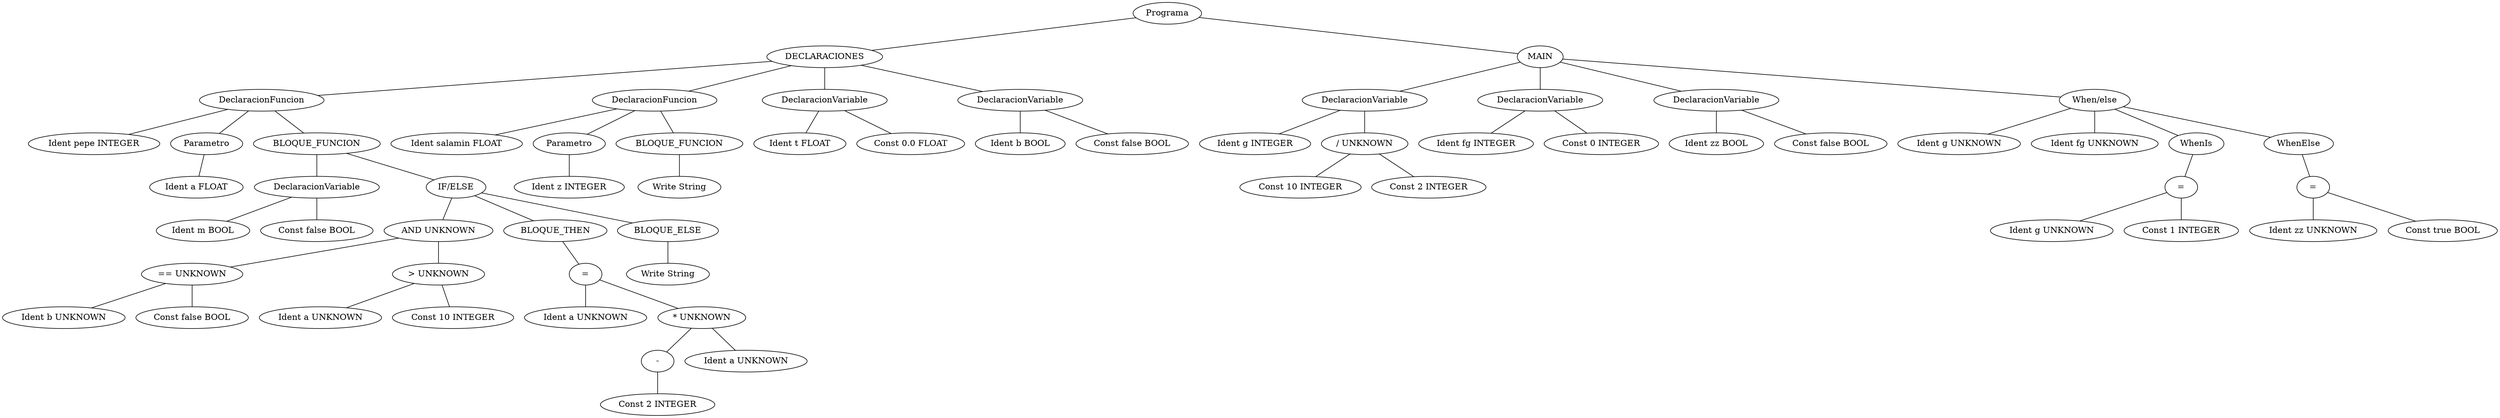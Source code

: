 graph G {1 [label="Programa"]
2 [label="DECLARACIONES"]
1 -- 2
3 [label="DeclaracionFuncion"]
2 -- 3
4 [label="Ident pepe INTEGER"]
3 -- 4
26 [label="Parametro"]
3 -- 26
27 [label="Ident a FLOAT"]
26 -- 27
5 [label="BLOQUE_FUNCION"]
3 -- 5
6 [label="DeclaracionVariable"]
5 -- 6
7 [label="Ident m BOOL"]
6 -- 7
8 [label="Const false BOOL"]
6 -- 8
9 [label="IF/ELSE"]
5 -- 9
10 [label="AND UNKNOWN"]
9 -- 10
11 [label="== UNKNOWN"]
10 -- 11
12 [label="Ident b UNKNOWN"]
11 -- 12
13 [label="Const false BOOL"]
11 -- 13
14 [label="> UNKNOWN"]
10 -- 14
15 [label="Ident a UNKNOWN"]
14 -- 15
16 [label="Const 10 INTEGER"]
14 -- 16
17 [label="BLOQUE_THEN"]
9 -- 17
18 [label="="]
17 -- 18
19 [label="Ident a UNKNOWN"]
18 -- 19
20 [label="* UNKNOWN"]
18 -- 20
21 [label="-"]
20 -- 21
22 [label="Const 2 INTEGER"]
21 -- 22
23 [label="Ident a UNKNOWN"]
20 -- 23
24 [label="BLOQUE_ELSE"]
9 -- 24
25 [label="Write String"]
24 -- 25
28 [label="DeclaracionFuncion"]
2 -- 28
29 [label="Ident salamin FLOAT"]
28 -- 29
32 [label="Parametro"]
28 -- 32
33 [label="Ident z INTEGER"]
32 -- 33
30 [label="BLOQUE_FUNCION"]
28 -- 30
31 [label="Write String"]
30 -- 31
34 [label="DeclaracionVariable"]
2 -- 34
35 [label="Ident t FLOAT"]
34 -- 35
36 [label="Const 0.0 FLOAT"]
34 -- 36
37 [label="DeclaracionVariable"]
2 -- 37
38 [label="Ident b BOOL"]
37 -- 38
39 [label="Const false BOOL"]
37 -- 39
40 [label="MAIN"]
1 -- 40
41 [label="DeclaracionVariable"]
40 -- 41
42 [label="Ident g INTEGER"]
41 -- 42
43 [label="/ UNKNOWN"]
41 -- 43
44 [label="Const 10 INTEGER"]
43 -- 44
45 [label="Const 2 INTEGER"]
43 -- 45
46 [label="DeclaracionVariable"]
40 -- 46
47 [label="Ident fg INTEGER"]
46 -- 47
48 [label="Const 0 INTEGER"]
46 -- 48
49 [label="DeclaracionVariable"]
40 -- 49
50 [label="Ident zz BOOL"]
49 -- 50
51 [label="Const false BOOL"]
49 -- 51
52 [label="When/else"]
40 -- 52
53 [label="Ident g UNKNOWN"]
52 -- 53
54 [label="Ident fg UNKNOWN"]
52 -- 54
55 [label="WhenIs"]
52 -- 55
56 [label="="]
55 -- 56
57 [label="Ident g UNKNOWN"]
56 -- 57
58 [label="Const 1 INTEGER"]
56 -- 58
59 [label="WhenElse"]
52 -- 59
60 [label="="]
59 -- 60
61 [label="Ident zz UNKNOWN"]
60 -- 61
62 [label="Const true BOOL"]
60 -- 62
}
